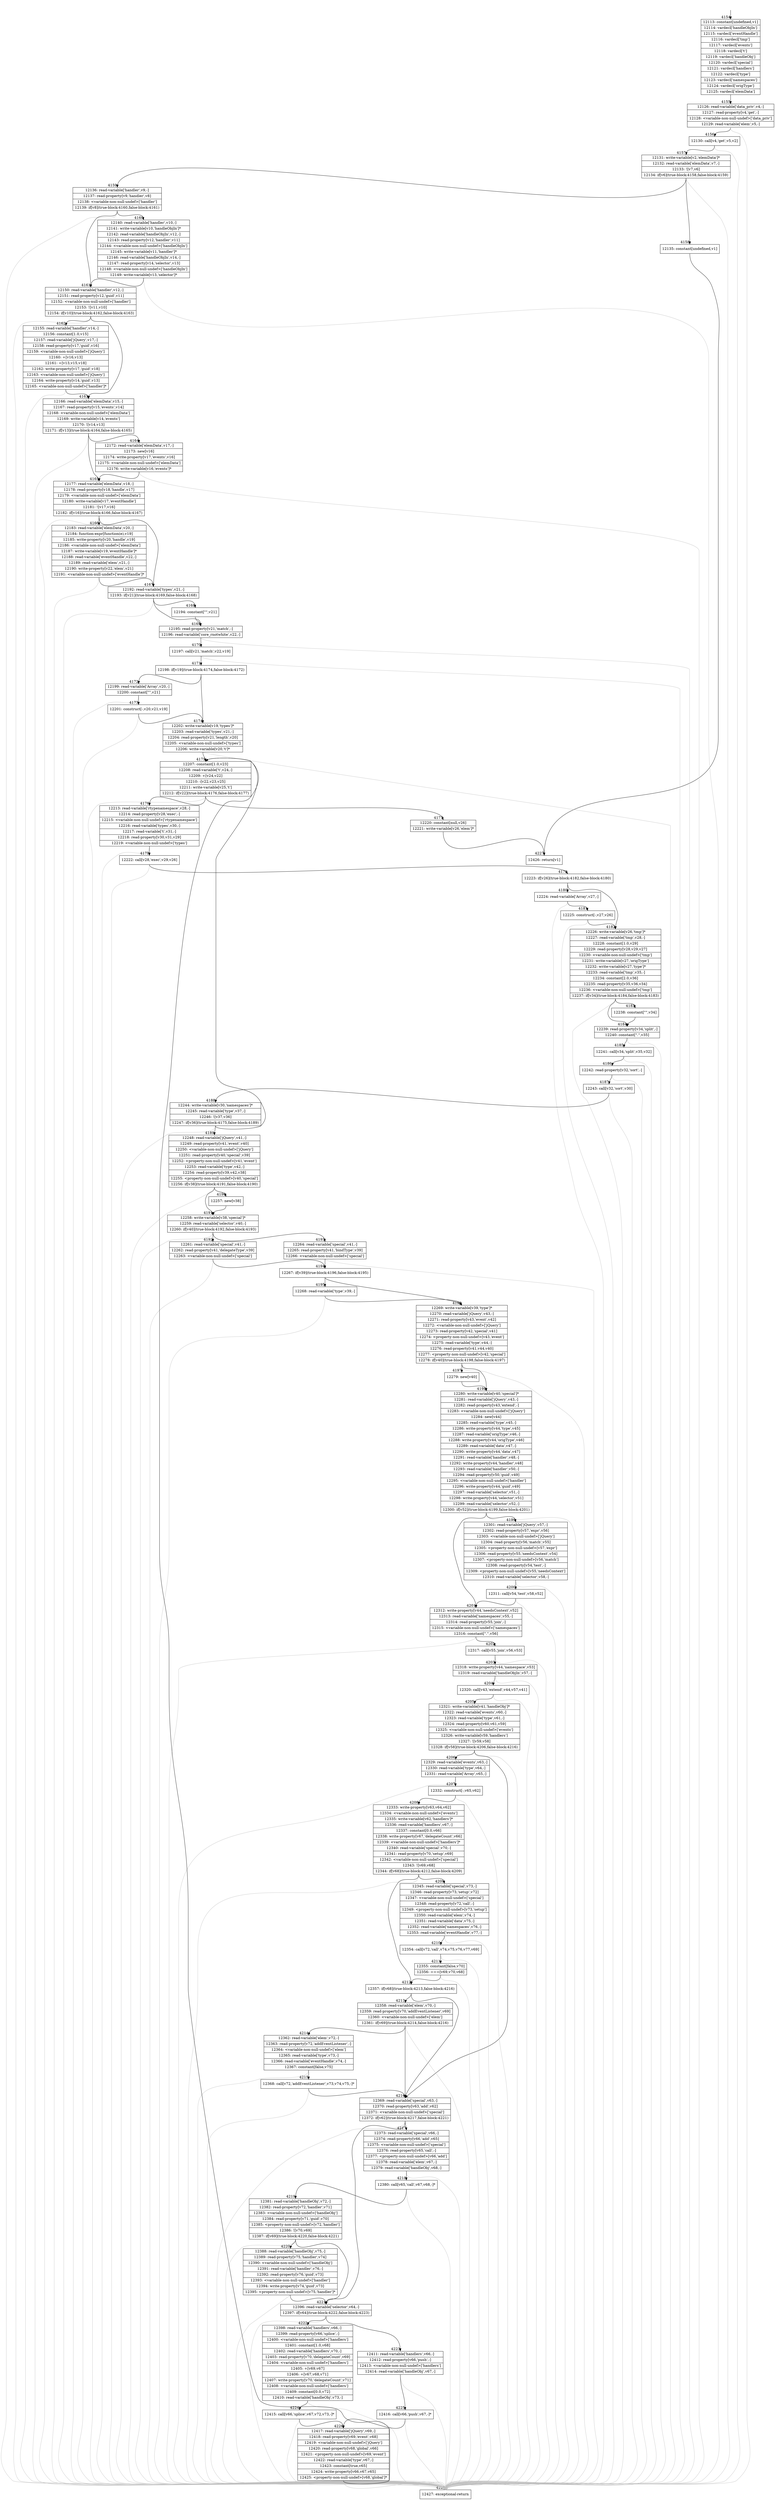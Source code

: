 digraph {
rankdir="TD"
BB_entry278[shape=none,label=""];
BB_entry278 -> BB4154 [tailport=s, headport=n, headlabel="    4154"]
BB4154 [shape=record label="{12113: constant[undefined,v1]|12114: vardecl['handleObjIn']|12115: vardecl['eventHandle']|12116: vardecl['tmp']|12117: vardecl['events']|12118: vardecl['t']|12119: vardecl['handleObj']|12120: vardecl['special']|12121: vardecl['handlers']|12122: vardecl['type']|12123: vardecl['namespaces']|12124: vardecl['origType']|12125: vardecl['elemData']}" ] 
BB4154 -> BB4155 [tailport=s, headport=n, headlabel="      4155"]
BB4155 [shape=record label="{12126: read-variable['data_priv',v4,-]|12127: read-property[v4,'get',-]|12128: \<variable-non-null-undef\>['data_priv']|12129: read-variable['elem',v5,-]}" ] 
BB4155 -> BB4156 [tailport=s, headport=n, headlabel="      4156"]
BB4155 -> BB4228 [tailport=s, headport=n, color=gray, headlabel="      4228"]
BB4156 [shape=record label="{12130: call[v4,'get',v5,v2]}" ] 
BB4156 -> BB4157 [tailport=s, headport=n, headlabel="      4157"]
BB4156 -> BB4228 [tailport=s, headport=n, color=gray]
BB4157 [shape=record label="{12131: write-variable[v2,'elemData']*|12132: read-variable['elemData',v7,-]|12133: ![v7,v6]|12134: if[v6](true-block:4158,false-block:4159)}" ] 
BB4157 -> BB4158 [tailport=s, headport=n, headlabel="      4158"]
BB4157 -> BB4159 [tailport=s, headport=n, headlabel="      4159"]
BB4157 -> BB4228 [tailport=s, headport=n, color=gray]
BB4158 [shape=record label="{12135: constant[undefined,v1]}" ] 
BB4158 -> BB4227 [tailport=s, headport=n, headlabel="      4227"]
BB4159 [shape=record label="{12136: read-variable['handler',v9,-]|12137: read-property[v9,'handler',v8]|12138: \<variable-non-null-undef\>['handler']|12139: if[v8](true-block:4160,false-block:4161)}" ] 
BB4159 -> BB4160 [tailport=s, headport=n, headlabel="      4160"]
BB4159 -> BB4161 [tailport=s, headport=n, headlabel="      4161"]
BB4159 -> BB4228 [tailport=s, headport=n, color=gray]
BB4160 [shape=record label="{12140: read-variable['handler',v10,-]|12141: write-variable[v10,'handleObjIn']*|12142: read-variable['handleObjIn',v12,-]|12143: read-property[v12,'handler',v11]|12144: \<variable-non-null-undef\>['handleObjIn']|12145: write-variable[v11,'handler']*|12146: read-variable['handleObjIn',v14,-]|12147: read-property[v14,'selector',v13]|12148: \<variable-non-null-undef\>['handleObjIn']|12149: write-variable[v13,'selector']*}" ] 
BB4160 -> BB4161 [tailport=s, headport=n]
BB4160 -> BB4228 [tailport=s, headport=n, color=gray]
BB4161 [shape=record label="{12150: read-variable['handler',v12,-]|12151: read-property[v12,'guid',v11]|12152: \<variable-non-null-undef\>['handler']|12153: ![v11,v10]|12154: if[v10](true-block:4162,false-block:4163)}" ] 
BB4161 -> BB4162 [tailport=s, headport=n, headlabel="      4162"]
BB4161 -> BB4163 [tailport=s, headport=n, headlabel="      4163"]
BB4161 -> BB4228 [tailport=s, headport=n, color=gray]
BB4162 [shape=record label="{12155: read-variable['handler',v14,-]|12156: constant[1.0,v15]|12157: read-variable['jQuery',v17,-]|12158: read-property[v17,'guid',v16]|12159: \<variable-non-null-undef\>['jQuery']|12160: +[v16,v13]|12161: +[v13,v15,v18]|12162: write-property[v17,'guid',v18]|12163: \<variable-non-null-undef\>['jQuery']|12164: write-property[v14,'guid',v13]|12165: \<variable-non-null-undef\>['handler']*}" ] 
BB4162 -> BB4163 [tailport=s, headport=n]
BB4162 -> BB4228 [tailport=s, headport=n, color=gray]
BB4163 [shape=record label="{12166: read-variable['elemData',v15,-]|12167: read-property[v15,'events',v14]|12168: \<variable-non-null-undef\>['elemData']|12169: write-variable[v14,'events']|12170: ![v14,v13]|12171: if[v13](true-block:4164,false-block:4165)}" ] 
BB4163 -> BB4164 [tailport=s, headport=n, headlabel="      4164"]
BB4163 -> BB4165 [tailport=s, headport=n, headlabel="      4165"]
BB4163 -> BB4228 [tailport=s, headport=n, color=gray]
BB4164 [shape=record label="{12172: read-variable['elemData',v17,-]|12173: new[v16]|12174: write-property[v17,'events',v16]|12175: \<variable-non-null-undef\>['elemData']|12176: write-variable[v16,'events']*}" ] 
BB4164 -> BB4165 [tailport=s, headport=n]
BB4164 -> BB4228 [tailport=s, headport=n, color=gray]
BB4165 [shape=record label="{12177: read-variable['elemData',v18,-]|12178: read-property[v18,'handle',v17]|12179: \<variable-non-null-undef\>['elemData']|12180: write-variable[v17,'eventHandle']|12181: ![v17,v16]|12182: if[v16](true-block:4166,false-block:4167)}" ] 
BB4165 -> BB4166 [tailport=s, headport=n, headlabel="      4166"]
BB4165 -> BB4167 [tailport=s, headport=n, headlabel="      4167"]
BB4165 -> BB4228 [tailport=s, headport=n, color=gray]
BB4166 [shape=record label="{12183: read-variable['elemData',v20,-]|12184: function-expr[function(e),v19]|12185: write-property[v20,'handle',v19]|12186: \<variable-non-null-undef\>['elemData']|12187: write-variable[v19,'eventHandle']*|12188: read-variable['eventHandle',v22,-]|12189: read-variable['elem',v21,-]|12190: write-property[v22,'elem',v21]|12191: \<variable-non-null-undef\>['eventHandle']*}" ] 
BB4166 -> BB4167 [tailport=s, headport=n]
BB4166 -> BB4228 [tailport=s, headport=n, color=gray]
BB4167 [shape=record label="{12192: read-variable['types',v21,-]|12193: if[v21](true-block:4169,false-block:4168)}" ] 
BB4167 -> BB4169 [tailport=s, headport=n, headlabel="      4169"]
BB4167 -> BB4168 [tailport=s, headport=n, headlabel="      4168"]
BB4167 -> BB4228 [tailport=s, headport=n, color=gray]
BB4168 [shape=record label="{12194: constant[\"\",v21]}" ] 
BB4168 -> BB4169 [tailport=s, headport=n]
BB4169 [shape=record label="{12195: read-property[v21,'match',-]|12196: read-variable['core_rnotwhite',v22,-]}" ] 
BB4169 -> BB4170 [tailport=s, headport=n, headlabel="      4170"]
BB4169 -> BB4228 [tailport=s, headport=n, color=gray]
BB4170 [shape=record label="{12197: call[v21,'match',v22,v19]}" ] 
BB4170 -> BB4171 [tailport=s, headport=n, headlabel="      4171"]
BB4170 -> BB4228 [tailport=s, headport=n, color=gray]
BB4171 [shape=record label="{12198: if[v19](true-block:4174,false-block:4172)}" ] 
BB4171 -> BB4174 [tailport=s, headport=n, headlabel="      4174"]
BB4171 -> BB4172 [tailport=s, headport=n, headlabel="      4172"]
BB4172 [shape=record label="{12199: read-variable['Array',v20,-]|12200: constant[\"\",v21]}" ] 
BB4172 -> BB4173 [tailport=s, headport=n, headlabel="      4173"]
BB4172 -> BB4228 [tailport=s, headport=n, color=gray]
BB4173 [shape=record label="{12201: construct[-,v20,v21,v19]}" ] 
BB4173 -> BB4174 [tailport=s, headport=n]
BB4173 -> BB4228 [tailport=s, headport=n, color=gray]
BB4174 [shape=record label="{12202: write-variable[v19,'types']*|12203: read-variable['types',v21,-]|12204: read-property[v21,'length',v20]|12205: \<variable-non-null-undef\>['types']|12206: write-variable[v20,'t']*}" ] 
BB4174 -> BB4175 [tailport=s, headport=n, headlabel="      4175"]
BB4174 -> BB4228 [tailport=s, headport=n, color=gray]
BB4175 [shape=record label="{12207: constant[1.0,v23]|12208: read-variable['t',v24,-]|12209: +[v24,v22]|12210: -[v22,v23,v25]|12211: write-variable[v25,'t']|12212: if[v22](true-block:4176,false-block:4177)}" ] 
BB4175 -> BB4176 [tailport=s, headport=n, headlabel="      4176"]
BB4175 -> BB4177 [tailport=s, headport=n, headlabel="      4177"]
BB4175 -> BB4228 [tailport=s, headport=n, color=gray]
BB4176 [shape=record label="{12213: read-variable['rtypenamespace',v28,-]|12214: read-property[v28,'exec',-]|12215: \<variable-non-null-undef\>['rtypenamespace']|12216: read-variable['types',v30,-]|12217: read-variable['t',v31,-]|12218: read-property[v30,v31,v29]|12219: \<variable-non-null-undef\>['types']}" ] 
BB4176 -> BB4178 [tailport=s, headport=n, headlabel="      4178"]
BB4176 -> BB4228 [tailport=s, headport=n, color=gray]
BB4177 [shape=record label="{12220: constant[null,v26]|12221: write-variable[v26,'elem']*}" ] 
BB4177 -> BB4227 [tailport=s, headport=n]
BB4178 [shape=record label="{12222: call[v28,'exec',v29,v26]}" ] 
BB4178 -> BB4179 [tailport=s, headport=n, headlabel="      4179"]
BB4178 -> BB4228 [tailport=s, headport=n, color=gray]
BB4179 [shape=record label="{12223: if[v26](true-block:4182,false-block:4180)}" ] 
BB4179 -> BB4182 [tailport=s, headport=n, headlabel="      4182"]
BB4179 -> BB4180 [tailport=s, headport=n, headlabel="      4180"]
BB4180 [shape=record label="{12224: read-variable['Array',v27,-]}" ] 
BB4180 -> BB4181 [tailport=s, headport=n, headlabel="      4181"]
BB4180 -> BB4228 [tailport=s, headport=n, color=gray]
BB4181 [shape=record label="{12225: construct[-,v27,v26]}" ] 
BB4181 -> BB4182 [tailport=s, headport=n]
BB4181 -> BB4228 [tailport=s, headport=n, color=gray]
BB4182 [shape=record label="{12226: write-variable[v26,'tmp']*|12227: read-variable['tmp',v28,-]|12228: constant[1.0,v29]|12229: read-property[v28,v29,v27]|12230: \<variable-non-null-undef\>['tmp']|12231: write-variable[v27,'origType']|12232: write-variable[v27,'type']*|12233: read-variable['tmp',v35,-]|12234: constant[2.0,v36]|12235: read-property[v35,v36,v34]|12236: \<variable-non-null-undef\>['tmp']|12237: if[v34](true-block:4184,false-block:4183)}" ] 
BB4182 -> BB4184 [tailport=s, headport=n, headlabel="      4184"]
BB4182 -> BB4183 [tailport=s, headport=n, headlabel="      4183"]
BB4182 -> BB4228 [tailport=s, headport=n, color=gray]
BB4183 [shape=record label="{12238: constant[\"\",v34]}" ] 
BB4183 -> BB4184 [tailport=s, headport=n]
BB4184 [shape=record label="{12239: read-property[v34,'split',-]|12240: constant[\".\",v35]}" ] 
BB4184 -> BB4185 [tailport=s, headport=n, headlabel="      4185"]
BB4184 -> BB4228 [tailport=s, headport=n, color=gray]
BB4185 [shape=record label="{12241: call[v34,'split',v35,v32]}" ] 
BB4185 -> BB4186 [tailport=s, headport=n, headlabel="      4186"]
BB4185 -> BB4228 [tailport=s, headport=n, color=gray]
BB4186 [shape=record label="{12242: read-property[v32,'sort',-]}" ] 
BB4186 -> BB4187 [tailport=s, headport=n, headlabel="      4187"]
BB4186 -> BB4228 [tailport=s, headport=n, color=gray]
BB4187 [shape=record label="{12243: call[v32,'sort',v30]}" ] 
BB4187 -> BB4188 [tailport=s, headport=n, headlabel="      4188"]
BB4187 -> BB4228 [tailport=s, headport=n, color=gray]
BB4188 [shape=record label="{12244: write-variable[v30,'namespaces']*|12245: read-variable['type',v37,-]|12246: ![v37,v36]|12247: if[v36](true-block:4175,false-block:4189)}" ] 
BB4188 -> BB4175 [tailport=s, headport=n]
BB4188 -> BB4189 [tailport=s, headport=n, headlabel="      4189"]
BB4188 -> BB4228 [tailport=s, headport=n, color=gray]
BB4189 [shape=record label="{12248: read-variable['jQuery',v41,-]|12249: read-property[v41,'event',v40]|12250: \<variable-non-null-undef\>['jQuery']|12251: read-property[v40,'special',v39]|12252: \<property-non-null-undef\>[v41,'event']|12253: read-variable['type',v42,-]|12254: read-property[v39,v42,v38]|12255: \<property-non-null-undef\>[v40,'special']|12256: if[v38](true-block:4191,false-block:4190)}" ] 
BB4189 -> BB4191 [tailport=s, headport=n, headlabel="      4191"]
BB4189 -> BB4190 [tailport=s, headport=n, headlabel="      4190"]
BB4189 -> BB4228 [tailport=s, headport=n, color=gray]
BB4190 [shape=record label="{12257: new[v38]}" ] 
BB4190 -> BB4191 [tailport=s, headport=n]
BB4191 [shape=record label="{12258: write-variable[v38,'special']*|12259: read-variable['selector',v40,-]|12260: if[v40](true-block:4192,false-block:4193)}" ] 
BB4191 -> BB4192 [tailport=s, headport=n, headlabel="      4192"]
BB4191 -> BB4193 [tailport=s, headport=n, headlabel="      4193"]
BB4191 -> BB4228 [tailport=s, headport=n, color=gray]
BB4192 [shape=record label="{12261: read-variable['special',v41,-]|12262: read-property[v41,'delegateType',v39]|12263: \<variable-non-null-undef\>['special']}" ] 
BB4192 -> BB4194 [tailport=s, headport=n, headlabel="      4194"]
BB4192 -> BB4228 [tailport=s, headport=n, color=gray]
BB4193 [shape=record label="{12264: read-variable['special',v41,-]|12265: read-property[v41,'bindType',v39]|12266: \<variable-non-null-undef\>['special']}" ] 
BB4193 -> BB4194 [tailport=s, headport=n]
BB4193 -> BB4228 [tailport=s, headport=n, color=gray]
BB4194 [shape=record label="{12267: if[v39](true-block:4196,false-block:4195)}" ] 
BB4194 -> BB4196 [tailport=s, headport=n, headlabel="      4196"]
BB4194 -> BB4195 [tailport=s, headport=n, headlabel="      4195"]
BB4195 [shape=record label="{12268: read-variable['type',v39,-]}" ] 
BB4195 -> BB4196 [tailport=s, headport=n]
BB4195 -> BB4228 [tailport=s, headport=n, color=gray]
BB4196 [shape=record label="{12269: write-variable[v39,'type']*|12270: read-variable['jQuery',v43,-]|12271: read-property[v43,'event',v42]|12272: \<variable-non-null-undef\>['jQuery']|12273: read-property[v42,'special',v41]|12274: \<property-non-null-undef\>[v43,'event']|12275: read-variable['type',v44,-]|12276: read-property[v41,v44,v40]|12277: \<property-non-null-undef\>[v42,'special']|12278: if[v40](true-block:4198,false-block:4197)}" ] 
BB4196 -> BB4198 [tailport=s, headport=n, headlabel="      4198"]
BB4196 -> BB4197 [tailport=s, headport=n, headlabel="      4197"]
BB4196 -> BB4228 [tailport=s, headport=n, color=gray]
BB4197 [shape=record label="{12279: new[v40]}" ] 
BB4197 -> BB4198 [tailport=s, headport=n]
BB4198 [shape=record label="{12280: write-variable[v40,'special']*|12281: read-variable['jQuery',v43,-]|12282: read-property[v43,'extend',-]|12283: \<variable-non-null-undef\>['jQuery']|12284: new[v44]|12285: read-variable['type',v45,-]|12286: write-property[v44,'type',v45]|12287: read-variable['origType',v46,-]|12288: write-property[v44,'origType',v46]|12289: read-variable['data',v47,-]|12290: write-property[v44,'data',v47]|12291: read-variable['handler',v48,-]|12292: write-property[v44,'handler',v48]|12293: read-variable['handler',v50,-]|12294: read-property[v50,'guid',v49]|12295: \<variable-non-null-undef\>['handler']|12296: write-property[v44,'guid',v49]|12297: read-variable['selector',v51,-]|12298: write-property[v44,'selector',v51]|12299: read-variable['selector',v52,-]|12300: if[v52](true-block:4199,false-block:4201)}" ] 
BB4198 -> BB4201 [tailport=s, headport=n, headlabel="      4201"]
BB4198 -> BB4199 [tailport=s, headport=n, headlabel="      4199"]
BB4198 -> BB4228 [tailport=s, headport=n, color=gray]
BB4199 [shape=record label="{12301: read-variable['jQuery',v57,-]|12302: read-property[v57,'expr',v56]|12303: \<variable-non-null-undef\>['jQuery']|12304: read-property[v56,'match',v55]|12305: \<property-non-null-undef\>[v57,'expr']|12306: read-property[v55,'needsContext',v54]|12307: \<property-non-null-undef\>[v56,'match']|12308: read-property[v54,'test',-]|12309: \<property-non-null-undef\>[v55,'needsContext']|12310: read-variable['selector',v58,-]}" ] 
BB4199 -> BB4200 [tailport=s, headport=n, headlabel="      4200"]
BB4199 -> BB4228 [tailport=s, headport=n, color=gray]
BB4200 [shape=record label="{12311: call[v54,'test',v58,v52]}" ] 
BB4200 -> BB4201 [tailport=s, headport=n]
BB4200 -> BB4228 [tailport=s, headport=n, color=gray]
BB4201 [shape=record label="{12312: write-property[v44,'needsContext',v52]|12313: read-variable['namespaces',v55,-]|12314: read-property[v55,'join',-]|12315: \<variable-non-null-undef\>['namespaces']|12316: constant[\".\",v56]}" ] 
BB4201 -> BB4202 [tailport=s, headport=n, headlabel="      4202"]
BB4201 -> BB4228 [tailport=s, headport=n, color=gray]
BB4202 [shape=record label="{12317: call[v55,'join',v56,v53]}" ] 
BB4202 -> BB4203 [tailport=s, headport=n, headlabel="      4203"]
BB4202 -> BB4228 [tailport=s, headport=n, color=gray]
BB4203 [shape=record label="{12318: write-property[v44,'namespace',v53]|12319: read-variable['handleObjIn',v57,-]}" ] 
BB4203 -> BB4204 [tailport=s, headport=n, headlabel="      4204"]
BB4203 -> BB4228 [tailport=s, headport=n, color=gray]
BB4204 [shape=record label="{12320: call[v43,'extend',v44,v57,v41]}" ] 
BB4204 -> BB4205 [tailport=s, headport=n, headlabel="      4205"]
BB4204 -> BB4228 [tailport=s, headport=n, color=gray]
BB4205 [shape=record label="{12321: write-variable[v41,'handleObj']*|12322: read-variable['events',v60,-]|12323: read-variable['type',v61,-]|12324: read-property[v60,v61,v59]|12325: \<variable-non-null-undef\>['events']|12326: write-variable[v59,'handlers']|12327: ![v59,v58]|12328: if[v58](true-block:4206,false-block:4216)}" ] 
BB4205 -> BB4206 [tailport=s, headport=n, headlabel="      4206"]
BB4205 -> BB4216 [tailport=s, headport=n, headlabel="      4216"]
BB4205 -> BB4228 [tailport=s, headport=n, color=gray]
BB4206 [shape=record label="{12329: read-variable['events',v63,-]|12330: read-variable['type',v64,-]|12331: read-variable['Array',v65,-]}" ] 
BB4206 -> BB4207 [tailport=s, headport=n, headlabel="      4207"]
BB4206 -> BB4228 [tailport=s, headport=n, color=gray]
BB4207 [shape=record label="{12332: construct[-,v65,v62]}" ] 
BB4207 -> BB4208 [tailport=s, headport=n, headlabel="      4208"]
BB4207 -> BB4228 [tailport=s, headport=n, color=gray]
BB4208 [shape=record label="{12333: write-property[v63,v64,v62]|12334: \<variable-non-null-undef\>['events']|12335: write-variable[v62,'handlers']*|12336: read-variable['handlers',v67,-]|12337: constant[0.0,v66]|12338: write-property[v67,'delegateCount',v66]|12339: \<variable-non-null-undef\>['handlers']*|12340: read-variable['special',v70,-]|12341: read-property[v70,'setup',v69]|12342: \<variable-non-null-undef\>['special']|12343: ![v69,v68]|12344: if[v68](true-block:4212,false-block:4209)}" ] 
BB4208 -> BB4212 [tailport=s, headport=n, headlabel="      4212"]
BB4208 -> BB4209 [tailport=s, headport=n, headlabel="      4209"]
BB4208 -> BB4228 [tailport=s, headport=n, color=gray]
BB4209 [shape=record label="{12345: read-variable['special',v73,-]|12346: read-property[v73,'setup',v72]|12347: \<variable-non-null-undef\>['special']|12348: read-property[v72,'call',-]|12349: \<property-non-null-undef\>[v73,'setup']|12350: read-variable['elem',v74,-]|12351: read-variable['data',v75,-]|12352: read-variable['namespaces',v76,-]|12353: read-variable['eventHandle',v77,-]}" ] 
BB4209 -> BB4210 [tailport=s, headport=n, headlabel="      4210"]
BB4209 -> BB4228 [tailport=s, headport=n, color=gray]
BB4210 [shape=record label="{12354: call[v72,'call',v74,v75,v76,v77,v69]}" ] 
BB4210 -> BB4211 [tailport=s, headport=n, headlabel="      4211"]
BB4210 -> BB4228 [tailport=s, headport=n, color=gray]
BB4211 [shape=record label="{12355: constant[false,v70]|12356: ===[v69,v70,v68]}" ] 
BB4211 -> BB4212 [tailport=s, headport=n]
BB4211 -> BB4228 [tailport=s, headport=n, color=gray]
BB4212 [shape=record label="{12357: if[v68](true-block:4213,false-block:4216)}" ] 
BB4212 -> BB4213 [tailport=s, headport=n, headlabel="      4213"]
BB4212 -> BB4216 [tailport=s, headport=n]
BB4213 [shape=record label="{12358: read-variable['elem',v70,-]|12359: read-property[v70,'addEventListener',v69]|12360: \<variable-non-null-undef\>['elem']|12361: if[v69](true-block:4214,false-block:4216)}" ] 
BB4213 -> BB4214 [tailport=s, headport=n, headlabel="      4214"]
BB4213 -> BB4216 [tailport=s, headport=n]
BB4213 -> BB4228 [tailport=s, headport=n, color=gray]
BB4214 [shape=record label="{12362: read-variable['elem',v72,-]|12363: read-property[v72,'addEventListener',-]|12364: \<variable-non-null-undef\>['elem']|12365: read-variable['type',v73,-]|12366: read-variable['eventHandle',v74,-]|12367: constant[false,v75]}" ] 
BB4214 -> BB4215 [tailport=s, headport=n, headlabel="      4215"]
BB4214 -> BB4228 [tailport=s, headport=n, color=gray]
BB4215 [shape=record label="{12368: call[v72,'addEventListener',v73,v74,v75,-]*}" ] 
BB4215 -> BB4216 [tailport=s, headport=n]
BB4215 -> BB4228 [tailport=s, headport=n, color=gray]
BB4216 [shape=record label="{12369: read-variable['special',v63,-]|12370: read-property[v63,'add',v62]|12371: \<variable-non-null-undef\>['special']|12372: if[v62](true-block:4217,false-block:4221)}" ] 
BB4216 -> BB4217 [tailport=s, headport=n, headlabel="      4217"]
BB4216 -> BB4221 [tailport=s, headport=n, headlabel="      4221"]
BB4216 -> BB4228 [tailport=s, headport=n, color=gray]
BB4217 [shape=record label="{12373: read-variable['special',v66,-]|12374: read-property[v66,'add',v65]|12375: \<variable-non-null-undef\>['special']|12376: read-property[v65,'call',-]|12377: \<property-non-null-undef\>[v66,'add']|12378: read-variable['elem',v67,-]|12379: read-variable['handleObj',v68,-]}" ] 
BB4217 -> BB4218 [tailport=s, headport=n, headlabel="      4218"]
BB4217 -> BB4228 [tailport=s, headport=n, color=gray]
BB4218 [shape=record label="{12380: call[v65,'call',v67,v68,-]*}" ] 
BB4218 -> BB4219 [tailport=s, headport=n, headlabel="      4219"]
BB4218 -> BB4228 [tailport=s, headport=n, color=gray]
BB4219 [shape=record label="{12381: read-variable['handleObj',v72,-]|12382: read-property[v72,'handler',v71]|12383: \<variable-non-null-undef\>['handleObj']|12384: read-property[v71,'guid',v70]|12385: \<property-non-null-undef\>[v72,'handler']|12386: ![v70,v69]|12387: if[v69](true-block:4220,false-block:4221)}" ] 
BB4219 -> BB4220 [tailport=s, headport=n, headlabel="      4220"]
BB4219 -> BB4221 [tailport=s, headport=n]
BB4219 -> BB4228 [tailport=s, headport=n, color=gray]
BB4220 [shape=record label="{12388: read-variable['handleObj',v75,-]|12389: read-property[v75,'handler',v74]|12390: \<variable-non-null-undef\>['handleObj']|12391: read-variable['handler',v76,-]|12392: read-property[v76,'guid',v73]|12393: \<variable-non-null-undef\>['handler']|12394: write-property[v74,'guid',v73]|12395: \<property-non-null-undef\>[v75,'handler']*}" ] 
BB4220 -> BB4221 [tailport=s, headport=n]
BB4220 -> BB4228 [tailport=s, headport=n, color=gray]
BB4221 [shape=record label="{12396: read-variable['selector',v64,-]|12397: if[v64](true-block:4222,false-block:4223)}" ] 
BB4221 -> BB4222 [tailport=s, headport=n, headlabel="      4222"]
BB4221 -> BB4223 [tailport=s, headport=n, headlabel="      4223"]
BB4221 -> BB4228 [tailport=s, headport=n, color=gray]
BB4222 [shape=record label="{12398: read-variable['handlers',v66,-]|12399: read-property[v66,'splice',-]|12400: \<variable-non-null-undef\>['handlers']|12401: constant[1.0,v68]|12402: read-variable['handlers',v70,-]|12403: read-property[v70,'delegateCount',v69]|12404: \<variable-non-null-undef\>['handlers']|12405: +[v69,v67]|12406: +[v67,v68,v71]|12407: write-property[v70,'delegateCount',v71]|12408: \<variable-non-null-undef\>['handlers']|12409: constant[0.0,v72]|12410: read-variable['handleObj',v73,-]}" ] 
BB4222 -> BB4224 [tailport=s, headport=n, headlabel="      4224"]
BB4222 -> BB4228 [tailport=s, headport=n, color=gray]
BB4223 [shape=record label="{12411: read-variable['handlers',v66,-]|12412: read-property[v66,'push',-]|12413: \<variable-non-null-undef\>['handlers']|12414: read-variable['handleObj',v67,-]}" ] 
BB4223 -> BB4225 [tailport=s, headport=n, headlabel="      4225"]
BB4223 -> BB4228 [tailport=s, headport=n, color=gray]
BB4224 [shape=record label="{12415: call[v66,'splice',v67,v72,v73,-]*}" ] 
BB4224 -> BB4226 [tailport=s, headport=n, headlabel="      4226"]
BB4224 -> BB4228 [tailport=s, headport=n, color=gray]
BB4225 [shape=record label="{12416: call[v66,'push',v67,-]*}" ] 
BB4225 -> BB4226 [tailport=s, headport=n]
BB4225 -> BB4228 [tailport=s, headport=n, color=gray]
BB4226 [shape=record label="{12417: read-variable['jQuery',v69,-]|12418: read-property[v69,'event',v68]|12419: \<variable-non-null-undef\>['jQuery']|12420: read-property[v68,'global',v66]|12421: \<property-non-null-undef\>[v69,'event']|12422: read-variable['type',v67,-]|12423: constant[true,v65]|12424: write-property[v66,v67,v65]|12425: \<property-non-null-undef\>[v68,'global']*}" ] 
BB4226 -> BB4175 [tailport=s, headport=n]
BB4226 -> BB4228 [tailport=s, headport=n, color=gray]
BB4227 [shape=record label="{12426: return[v1]}" ] 
BB4228 [shape=record label="{12427: exceptional-return}" ] 
}
